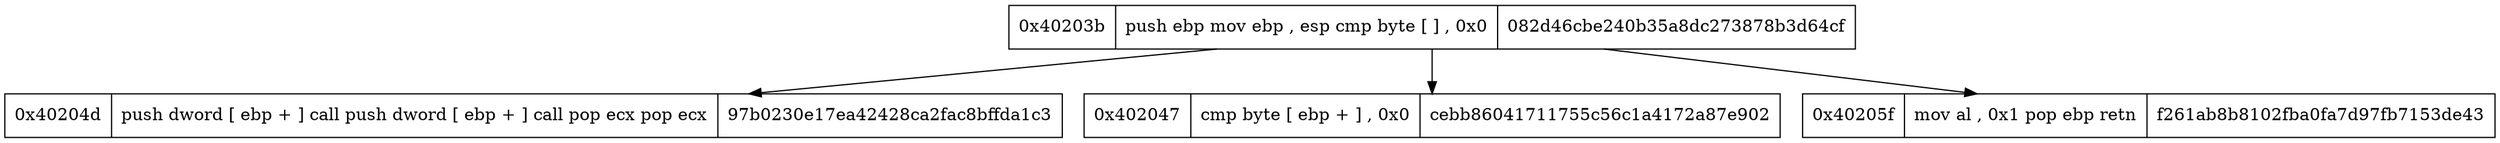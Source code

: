 digraph{
node [shape=record];
"0x40203b"[label="0x40203b|  push ebp
 mov ebp ,  esp
 cmp byte  [ ] ,  0x0
| 082d46cbe240b35a8dc273878b3d64cf"] "0x40203b" -> "0x40204d""0x40203b" -> "0x402047""0x40203b" -> "0x40205f""0x40204d"[label="0x40204d|  push dword  [ ebp + ]
 call
 push dword  [ ebp + ]
 call
 pop ecx
 pop ecx
| 97b0230e17ea42428ca2fac8bffda1c3"] "0x402047"[label="0x402047|  cmp byte  [ ebp + ] ,  0x0
| cebb86041711755c56c1a4172a87e902"] "0x40205f"[label="0x40205f|  mov al ,  0x1
 pop ebp
 retn
| f261ab8b8102fba0fa7d97fb7153de43"] }
